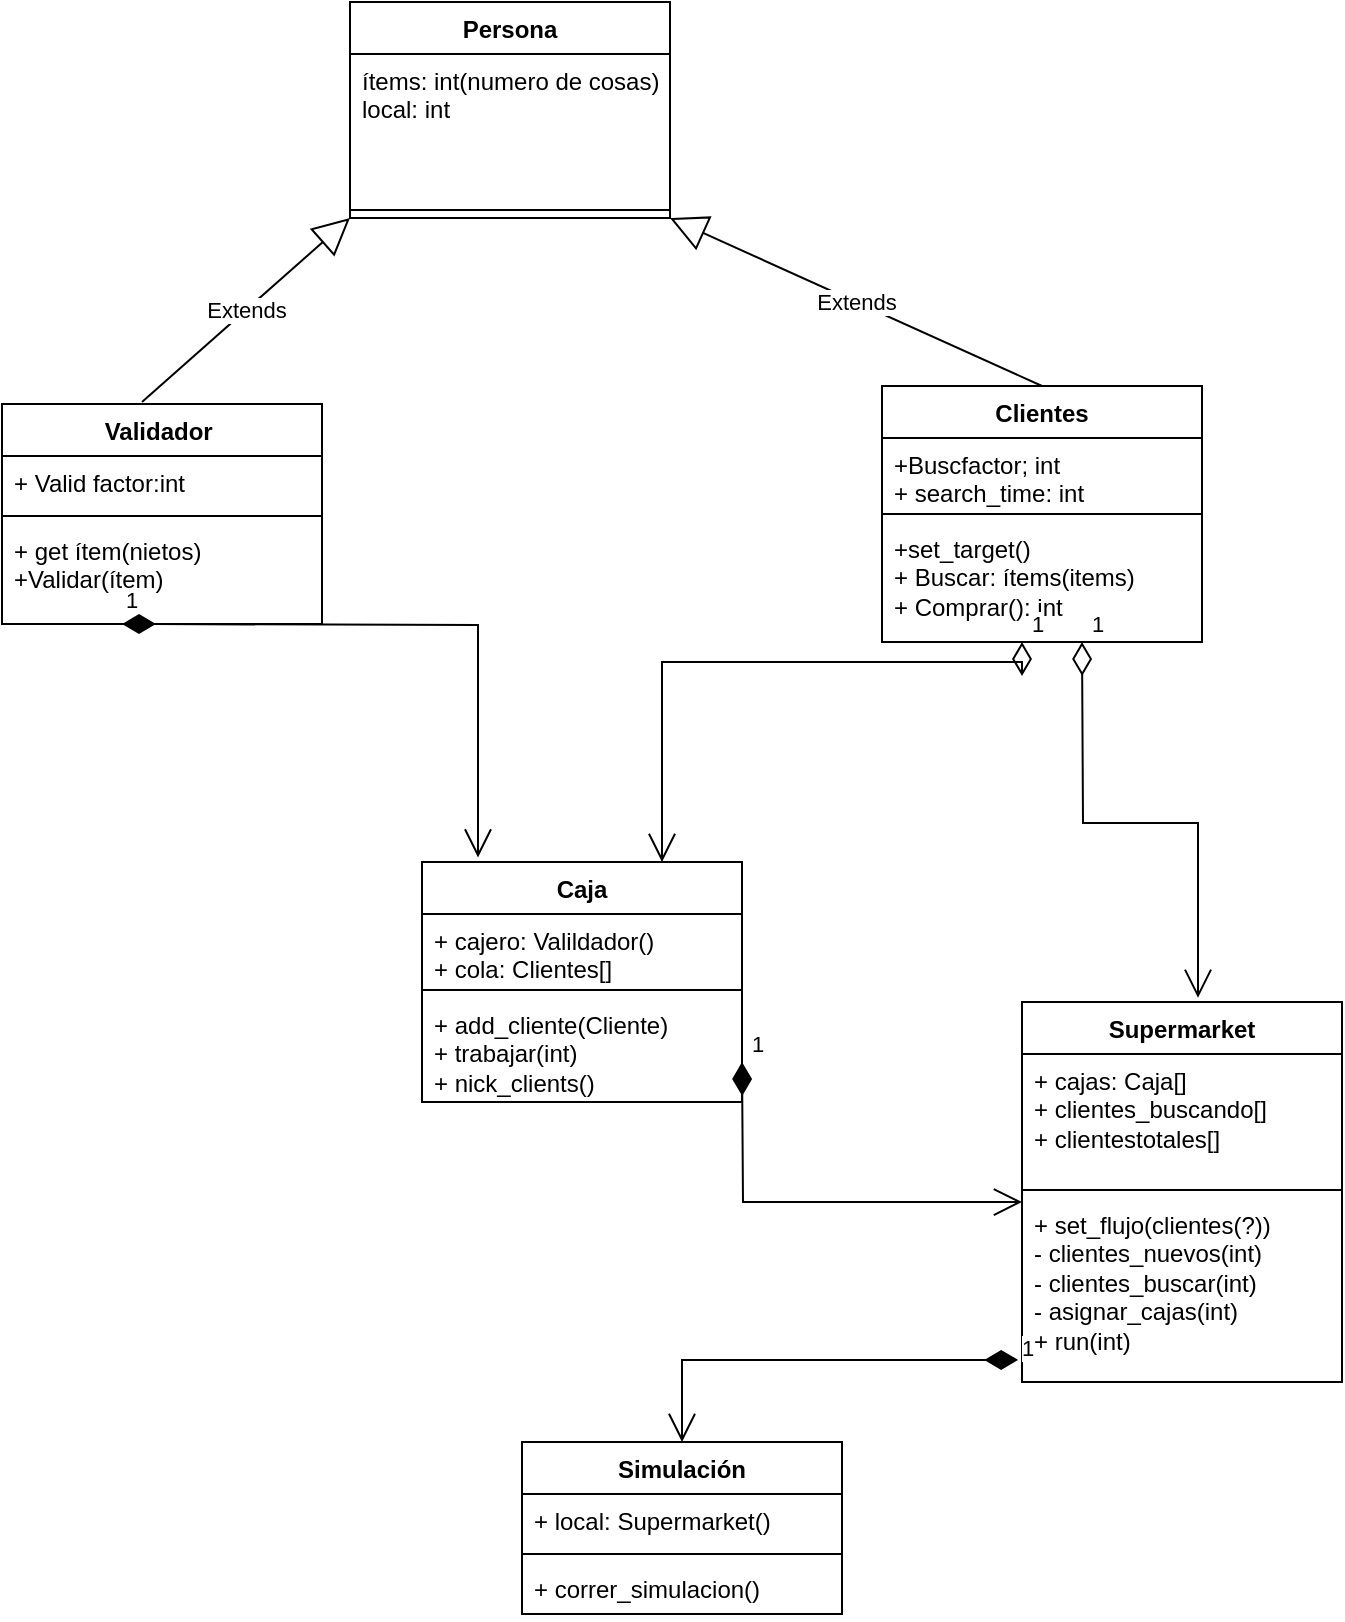 <mxfile version="22.0.3" type="github">
  <diagram name="Página-1" id="EdgKUlwmbzRAvswMbE0I">
    <mxGraphModel dx="954" dy="551" grid="1" gridSize="10" guides="1" tooltips="1" connect="1" arrows="1" fold="1" page="1" pageScale="1" pageWidth="827" pageHeight="1169" math="0" shadow="0">
      <root>
        <mxCell id="0" />
        <mxCell id="1" parent="0" />
        <mxCell id="lyJ5Nnh-JUwFfBlFAnki-9" value="Persona" style="swimlane;fontStyle=1;align=center;verticalAlign=top;childLayout=stackLayout;horizontal=1;startSize=26;horizontalStack=0;resizeParent=1;resizeParentMax=0;resizeLast=0;collapsible=1;marginBottom=0;whiteSpace=wrap;html=1;" vertex="1" parent="1">
          <mxGeometry x="254" y="100" width="160" height="108" as="geometry" />
        </mxCell>
        <mxCell id="lyJ5Nnh-JUwFfBlFAnki-10" value="ítems: int(numero de cosas)&lt;br&gt;local: int" style="text;strokeColor=none;fillColor=none;align=left;verticalAlign=top;spacingLeft=4;spacingRight=4;overflow=hidden;rotatable=0;points=[[0,0.5],[1,0.5]];portConstraint=eastwest;whiteSpace=wrap;html=1;" vertex="1" parent="lyJ5Nnh-JUwFfBlFAnki-9">
          <mxGeometry y="26" width="160" height="74" as="geometry" />
        </mxCell>
        <mxCell id="lyJ5Nnh-JUwFfBlFAnki-11" value="" style="line;strokeWidth=1;fillColor=none;align=left;verticalAlign=middle;spacingTop=-1;spacingLeft=3;spacingRight=3;rotatable=0;labelPosition=right;points=[];portConstraint=eastwest;strokeColor=inherit;" vertex="1" parent="lyJ5Nnh-JUwFfBlFAnki-9">
          <mxGeometry y="100" width="160" height="8" as="geometry" />
        </mxCell>
        <mxCell id="lyJ5Nnh-JUwFfBlFAnki-18" value="Extends" style="endArrow=block;endSize=16;endFill=0;html=1;rounded=0;entryX=0;entryY=1;entryDx=0;entryDy=0;" edge="1" parent="1" target="lyJ5Nnh-JUwFfBlFAnki-9">
          <mxGeometry width="160" relative="1" as="geometry">
            <mxPoint x="150" y="300" as="sourcePoint" />
            <mxPoint x="310" y="300" as="targetPoint" />
          </mxGeometry>
        </mxCell>
        <mxCell id="lyJ5Nnh-JUwFfBlFAnki-20" value="Clientes" style="swimlane;fontStyle=1;align=center;verticalAlign=top;childLayout=stackLayout;horizontal=1;startSize=26;horizontalStack=0;resizeParent=1;resizeParentMax=0;resizeLast=0;collapsible=1;marginBottom=0;whiteSpace=wrap;html=1;" vertex="1" parent="1">
          <mxGeometry x="520" y="292" width="160" height="128" as="geometry" />
        </mxCell>
        <mxCell id="lyJ5Nnh-JUwFfBlFAnki-21" value="+Buscfactor; int&lt;br&gt;+ search_time: int" style="text;strokeColor=none;fillColor=none;align=left;verticalAlign=top;spacingLeft=4;spacingRight=4;overflow=hidden;rotatable=0;points=[[0,0.5],[1,0.5]];portConstraint=eastwest;whiteSpace=wrap;html=1;" vertex="1" parent="lyJ5Nnh-JUwFfBlFAnki-20">
          <mxGeometry y="26" width="160" height="34" as="geometry" />
        </mxCell>
        <mxCell id="lyJ5Nnh-JUwFfBlFAnki-22" value="" style="line;strokeWidth=1;fillColor=none;align=left;verticalAlign=middle;spacingTop=-1;spacingLeft=3;spacingRight=3;rotatable=0;labelPosition=right;points=[];portConstraint=eastwest;strokeColor=inherit;" vertex="1" parent="lyJ5Nnh-JUwFfBlFAnki-20">
          <mxGeometry y="60" width="160" height="8" as="geometry" />
        </mxCell>
        <mxCell id="lyJ5Nnh-JUwFfBlFAnki-23" value="+set_target()&lt;br&gt;+ Buscar: ítems(items)&lt;br&gt;+ Comprar(): int" style="text;strokeColor=none;fillColor=none;align=left;verticalAlign=top;spacingLeft=4;spacingRight=4;overflow=hidden;rotatable=0;points=[[0,0.5],[1,0.5]];portConstraint=eastwest;whiteSpace=wrap;html=1;" vertex="1" parent="lyJ5Nnh-JUwFfBlFAnki-20">
          <mxGeometry y="68" width="160" height="60" as="geometry" />
        </mxCell>
        <mxCell id="lyJ5Nnh-JUwFfBlFAnki-42" value="1" style="endArrow=open;html=1;endSize=12;startArrow=diamondThin;startSize=14;startFill=0;edgeStyle=orthogonalEdgeStyle;align=left;verticalAlign=bottom;rounded=0;entryX=0.55;entryY=-0.011;entryDx=0;entryDy=0;entryPerimeter=0;" edge="1" parent="lyJ5Nnh-JUwFfBlFAnki-20" target="lyJ5Nnh-JUwFfBlFAnki-38">
          <mxGeometry x="-1" y="3" relative="1" as="geometry">
            <mxPoint x="100" y="128" as="sourcePoint" />
            <mxPoint x="260" y="128" as="targetPoint" />
          </mxGeometry>
        </mxCell>
        <mxCell id="lyJ5Nnh-JUwFfBlFAnki-25" value="Extends" style="endArrow=block;endSize=16;endFill=0;html=1;rounded=0;entryX=1;entryY=1;entryDx=0;entryDy=0;exitX=0.5;exitY=0;exitDx=0;exitDy=0;" edge="1" parent="1" source="lyJ5Nnh-JUwFfBlFAnki-20" target="lyJ5Nnh-JUwFfBlFAnki-9">
          <mxGeometry width="160" relative="1" as="geometry">
            <mxPoint x="450" y="290" as="sourcePoint" />
            <mxPoint x="610" y="290" as="targetPoint" />
          </mxGeometry>
        </mxCell>
        <mxCell id="lyJ5Nnh-JUwFfBlFAnki-26" value="Validador&amp;nbsp;" style="swimlane;fontStyle=1;align=center;verticalAlign=top;childLayout=stackLayout;horizontal=1;startSize=26;horizontalStack=0;resizeParent=1;resizeParentMax=0;resizeLast=0;collapsible=1;marginBottom=0;whiteSpace=wrap;html=1;" vertex="1" parent="1">
          <mxGeometry x="80" y="301" width="160" height="110" as="geometry" />
        </mxCell>
        <mxCell id="lyJ5Nnh-JUwFfBlFAnki-27" value="+ Valid factor:int" style="text;strokeColor=none;fillColor=none;align=left;verticalAlign=top;spacingLeft=4;spacingRight=4;overflow=hidden;rotatable=0;points=[[0,0.5],[1,0.5]];portConstraint=eastwest;whiteSpace=wrap;html=1;" vertex="1" parent="lyJ5Nnh-JUwFfBlFAnki-26">
          <mxGeometry y="26" width="160" height="26" as="geometry" />
        </mxCell>
        <mxCell id="lyJ5Nnh-JUwFfBlFAnki-28" value="" style="line;strokeWidth=1;fillColor=none;align=left;verticalAlign=middle;spacingTop=-1;spacingLeft=3;spacingRight=3;rotatable=0;labelPosition=right;points=[];portConstraint=eastwest;strokeColor=inherit;" vertex="1" parent="lyJ5Nnh-JUwFfBlFAnki-26">
          <mxGeometry y="52" width="160" height="8" as="geometry" />
        </mxCell>
        <mxCell id="lyJ5Nnh-JUwFfBlFAnki-29" value="+ get ítem(nietos)&lt;br&gt;+Validar(ítem)" style="text;strokeColor=none;fillColor=none;align=left;verticalAlign=top;spacingLeft=4;spacingRight=4;overflow=hidden;rotatable=0;points=[[0,0.5],[1,0.5]];portConstraint=eastwest;whiteSpace=wrap;html=1;" vertex="1" parent="lyJ5Nnh-JUwFfBlFAnki-26">
          <mxGeometry y="60" width="160" height="50" as="geometry" />
        </mxCell>
        <mxCell id="lyJ5Nnh-JUwFfBlFAnki-30" value="Caja" style="swimlane;fontStyle=1;align=center;verticalAlign=top;childLayout=stackLayout;horizontal=1;startSize=26;horizontalStack=0;resizeParent=1;resizeParentMax=0;resizeLast=0;collapsible=1;marginBottom=0;whiteSpace=wrap;html=1;" vertex="1" parent="1">
          <mxGeometry x="290" y="530" width="160" height="120" as="geometry" />
        </mxCell>
        <mxCell id="lyJ5Nnh-JUwFfBlFAnki-31" value="+ cajero: Valildador()&lt;br&gt;+ cola: Clientes[]" style="text;strokeColor=none;fillColor=none;align=left;verticalAlign=top;spacingLeft=4;spacingRight=4;overflow=hidden;rotatable=0;points=[[0,0.5],[1,0.5]];portConstraint=eastwest;whiteSpace=wrap;html=1;" vertex="1" parent="lyJ5Nnh-JUwFfBlFAnki-30">
          <mxGeometry y="26" width="160" height="34" as="geometry" />
        </mxCell>
        <mxCell id="lyJ5Nnh-JUwFfBlFAnki-32" value="" style="line;strokeWidth=1;fillColor=none;align=left;verticalAlign=middle;spacingTop=-1;spacingLeft=3;spacingRight=3;rotatable=0;labelPosition=right;points=[];portConstraint=eastwest;strokeColor=inherit;" vertex="1" parent="lyJ5Nnh-JUwFfBlFAnki-30">
          <mxGeometry y="60" width="160" height="8" as="geometry" />
        </mxCell>
        <mxCell id="lyJ5Nnh-JUwFfBlFAnki-33" value="+ add_cliente(Cliente)&lt;br&gt;+ trabajar(int)&lt;br&gt;+ nick_clients()" style="text;strokeColor=none;fillColor=none;align=left;verticalAlign=top;spacingLeft=4;spacingRight=4;overflow=hidden;rotatable=0;points=[[0,0.5],[1,0.5]];portConstraint=eastwest;whiteSpace=wrap;html=1;" vertex="1" parent="lyJ5Nnh-JUwFfBlFAnki-30">
          <mxGeometry y="68" width="160" height="52" as="geometry" />
        </mxCell>
        <mxCell id="lyJ5Nnh-JUwFfBlFAnki-36" value="1" style="endArrow=open;html=1;endSize=12;startArrow=diamondThin;startSize=14;startFill=0;edgeStyle=orthogonalEdgeStyle;align=left;verticalAlign=bottom;rounded=0;entryX=0.75;entryY=0;entryDx=0;entryDy=0;" edge="1" parent="1" source="lyJ5Nnh-JUwFfBlFAnki-23" target="lyJ5Nnh-JUwFfBlFAnki-30">
          <mxGeometry x="-1" y="3" relative="1" as="geometry">
            <mxPoint x="580" y="429" as="sourcePoint" />
            <mxPoint x="740" y="429" as="targetPoint" />
            <Array as="points">
              <mxPoint x="590" y="430" />
              <mxPoint x="410" y="430" />
            </Array>
          </mxGeometry>
        </mxCell>
        <mxCell id="lyJ5Nnh-JUwFfBlFAnki-37" value="1" style="endArrow=open;html=1;endSize=12;startArrow=diamondThin;startSize=14;startFill=1;edgeStyle=orthogonalEdgeStyle;align=left;verticalAlign=bottom;rounded=0;entryX=0.175;entryY=-0.019;entryDx=0;entryDy=0;entryPerimeter=0;" edge="1" parent="1" target="lyJ5Nnh-JUwFfBlFAnki-30">
          <mxGeometry x="-1" y="3" relative="1" as="geometry">
            <mxPoint x="140" y="411" as="sourcePoint" />
            <mxPoint x="300" y="411" as="targetPoint" />
          </mxGeometry>
        </mxCell>
        <mxCell id="lyJ5Nnh-JUwFfBlFAnki-38" value="Supermarket" style="swimlane;fontStyle=1;align=center;verticalAlign=top;childLayout=stackLayout;horizontal=1;startSize=26;horizontalStack=0;resizeParent=1;resizeParentMax=0;resizeLast=0;collapsible=1;marginBottom=0;whiteSpace=wrap;html=1;" vertex="1" parent="1">
          <mxGeometry x="590" y="600" width="160" height="190" as="geometry" />
        </mxCell>
        <mxCell id="lyJ5Nnh-JUwFfBlFAnki-39" value="+ cajas: Caja[]&lt;br&gt;+ clientes_buscando[]&lt;br&gt;+ clientestotales[]" style="text;strokeColor=none;fillColor=none;align=left;verticalAlign=top;spacingLeft=4;spacingRight=4;overflow=hidden;rotatable=0;points=[[0,0.5],[1,0.5]];portConstraint=eastwest;whiteSpace=wrap;html=1;" vertex="1" parent="lyJ5Nnh-JUwFfBlFAnki-38">
          <mxGeometry y="26" width="160" height="64" as="geometry" />
        </mxCell>
        <mxCell id="lyJ5Nnh-JUwFfBlFAnki-40" value="" style="line;strokeWidth=1;fillColor=none;align=left;verticalAlign=middle;spacingTop=-1;spacingLeft=3;spacingRight=3;rotatable=0;labelPosition=right;points=[];portConstraint=eastwest;strokeColor=inherit;" vertex="1" parent="lyJ5Nnh-JUwFfBlFAnki-38">
          <mxGeometry y="90" width="160" height="8" as="geometry" />
        </mxCell>
        <mxCell id="lyJ5Nnh-JUwFfBlFAnki-41" value="+ set_flujo(clientes(?))&lt;br&gt;- clientes_nuevos(int)&lt;br&gt;- clientes_buscar(int)&lt;br&gt;- asignar_cajas(int)&lt;br&gt;+ run(int)&amp;nbsp;" style="text;strokeColor=none;fillColor=none;align=left;verticalAlign=top;spacingLeft=4;spacingRight=4;overflow=hidden;rotatable=0;points=[[0,0.5],[1,0.5]];portConstraint=eastwest;whiteSpace=wrap;html=1;" vertex="1" parent="lyJ5Nnh-JUwFfBlFAnki-38">
          <mxGeometry y="98" width="160" height="92" as="geometry" />
        </mxCell>
        <mxCell id="lyJ5Nnh-JUwFfBlFAnki-43" value="1" style="endArrow=open;html=1;endSize=12;startArrow=diamondThin;startSize=14;startFill=1;edgeStyle=orthogonalEdgeStyle;align=left;verticalAlign=bottom;rounded=0;entryX=0;entryY=0.022;entryDx=0;entryDy=0;entryPerimeter=0;" edge="1" parent="1" target="lyJ5Nnh-JUwFfBlFAnki-41">
          <mxGeometry x="-1" y="3" relative="1" as="geometry">
            <mxPoint x="450" y="630" as="sourcePoint" />
            <mxPoint x="590" y="693" as="targetPoint" />
          </mxGeometry>
        </mxCell>
        <mxCell id="lyJ5Nnh-JUwFfBlFAnki-44" value="Simulación" style="swimlane;fontStyle=1;align=center;verticalAlign=top;childLayout=stackLayout;horizontal=1;startSize=26;horizontalStack=0;resizeParent=1;resizeParentMax=0;resizeLast=0;collapsible=1;marginBottom=0;whiteSpace=wrap;html=1;" vertex="1" parent="1">
          <mxGeometry x="340" y="820" width="160" height="86" as="geometry" />
        </mxCell>
        <mxCell id="lyJ5Nnh-JUwFfBlFAnki-45" value="+ local: Supermarket()" style="text;strokeColor=none;fillColor=none;align=left;verticalAlign=top;spacingLeft=4;spacingRight=4;overflow=hidden;rotatable=0;points=[[0,0.5],[1,0.5]];portConstraint=eastwest;whiteSpace=wrap;html=1;" vertex="1" parent="lyJ5Nnh-JUwFfBlFAnki-44">
          <mxGeometry y="26" width="160" height="26" as="geometry" />
        </mxCell>
        <mxCell id="lyJ5Nnh-JUwFfBlFAnki-46" value="" style="line;strokeWidth=1;fillColor=none;align=left;verticalAlign=middle;spacingTop=-1;spacingLeft=3;spacingRight=3;rotatable=0;labelPosition=right;points=[];portConstraint=eastwest;strokeColor=inherit;" vertex="1" parent="lyJ5Nnh-JUwFfBlFAnki-44">
          <mxGeometry y="52" width="160" height="8" as="geometry" />
        </mxCell>
        <mxCell id="lyJ5Nnh-JUwFfBlFAnki-47" value="+ correr_simulacion()" style="text;strokeColor=none;fillColor=none;align=left;verticalAlign=top;spacingLeft=4;spacingRight=4;overflow=hidden;rotatable=0;points=[[0,0.5],[1,0.5]];portConstraint=eastwest;whiteSpace=wrap;html=1;" vertex="1" parent="lyJ5Nnh-JUwFfBlFAnki-44">
          <mxGeometry y="60" width="160" height="26" as="geometry" />
        </mxCell>
        <mxCell id="lyJ5Nnh-JUwFfBlFAnki-48" value="1" style="endArrow=open;html=1;endSize=12;startArrow=diamondThin;startSize=14;startFill=1;edgeStyle=orthogonalEdgeStyle;align=left;verticalAlign=bottom;rounded=0;entryX=0.5;entryY=0;entryDx=0;entryDy=0;exitX=-0.012;exitY=0.88;exitDx=0;exitDy=0;exitPerimeter=0;" edge="1" parent="1" source="lyJ5Nnh-JUwFfBlFAnki-41" target="lyJ5Nnh-JUwFfBlFAnki-44">
          <mxGeometry x="-1" y="3" relative="1" as="geometry">
            <mxPoint x="670" y="800" as="sourcePoint" />
            <mxPoint x="600" y="840" as="targetPoint" />
          </mxGeometry>
        </mxCell>
      </root>
    </mxGraphModel>
  </diagram>
</mxfile>
